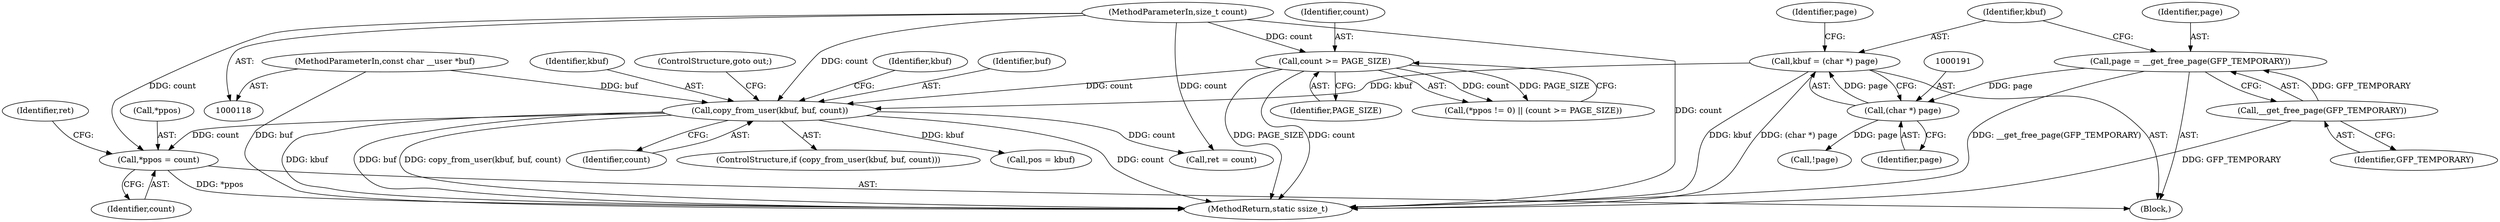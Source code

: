digraph "0_linux_6708075f104c3c9b04b23336bb0366ca30c3931b@pointer" {
"1000501" [label="(Call,*ppos = count)"];
"1000216" [label="(Call,copy_from_user(kbuf, buf, count))"];
"1000188" [label="(Call,kbuf = (char *) page)"];
"1000190" [label="(Call,(char *) page)"];
"1000184" [label="(Call,page = __get_free_page(GFP_TEMPORARY))"];
"1000186" [label="(Call,__get_free_page(GFP_TEMPORARY))"];
"1000120" [label="(MethodParameterIn,const char __user *buf)"];
"1000207" [label="(Call,count >= PAGE_SIZE)"];
"1000121" [label="(MethodParameterIn,size_t count)"];
"1000220" [label="(ControlStructure,goto out;)"];
"1000189" [label="(Identifier,kbuf)"];
"1000195" [label="(Identifier,page)"];
"1000190" [label="(Call,(char *) page)"];
"1000217" [label="(Identifier,kbuf)"];
"1000185" [label="(Identifier,page)"];
"1000501" [label="(Call,*ppos = count)"];
"1000208" [label="(Identifier,count)"];
"1000504" [label="(Identifier,count)"];
"1000506" [label="(Identifier,ret)"];
"1000216" [label="(Call,copy_from_user(kbuf, buf, count))"];
"1000218" [label="(Identifier,buf)"];
"1000120" [label="(MethodParameterIn,const char __user *buf)"];
"1000518" [label="(MethodReturn,static ssize_t)"];
"1000192" [label="(Identifier,page)"];
"1000202" [label="(Call,(*ppos != 0) || (count >= PAGE_SIZE))"];
"1000209" [label="(Identifier,PAGE_SIZE)"];
"1000187" [label="(Identifier,GFP_TEMPORARY)"];
"1000219" [label="(Identifier,count)"];
"1000186" [label="(Call,__get_free_page(GFP_TEMPORARY))"];
"1000207" [label="(Call,count >= PAGE_SIZE)"];
"1000215" [label="(ControlStructure,if (copy_from_user(kbuf, buf, count)))"];
"1000505" [label="(Call,ret = count)"];
"1000121" [label="(MethodParameterIn,size_t count)"];
"1000230" [label="(Call,pos = kbuf)"];
"1000194" [label="(Call,!page)"];
"1000184" [label="(Call,page = __get_free_page(GFP_TEMPORARY))"];
"1000223" [label="(Identifier,kbuf)"];
"1000126" [label="(Block,)"];
"1000502" [label="(Call,*ppos)"];
"1000188" [label="(Call,kbuf = (char *) page)"];
"1000501" -> "1000126"  [label="AST: "];
"1000501" -> "1000504"  [label="CFG: "];
"1000502" -> "1000501"  [label="AST: "];
"1000504" -> "1000501"  [label="AST: "];
"1000506" -> "1000501"  [label="CFG: "];
"1000501" -> "1000518"  [label="DDG: *ppos"];
"1000216" -> "1000501"  [label="DDG: count"];
"1000121" -> "1000501"  [label="DDG: count"];
"1000216" -> "1000215"  [label="AST: "];
"1000216" -> "1000219"  [label="CFG: "];
"1000217" -> "1000216"  [label="AST: "];
"1000218" -> "1000216"  [label="AST: "];
"1000219" -> "1000216"  [label="AST: "];
"1000220" -> "1000216"  [label="CFG: "];
"1000223" -> "1000216"  [label="CFG: "];
"1000216" -> "1000518"  [label="DDG: copy_from_user(kbuf, buf, count)"];
"1000216" -> "1000518"  [label="DDG: count"];
"1000216" -> "1000518"  [label="DDG: kbuf"];
"1000216" -> "1000518"  [label="DDG: buf"];
"1000188" -> "1000216"  [label="DDG: kbuf"];
"1000120" -> "1000216"  [label="DDG: buf"];
"1000207" -> "1000216"  [label="DDG: count"];
"1000121" -> "1000216"  [label="DDG: count"];
"1000216" -> "1000230"  [label="DDG: kbuf"];
"1000216" -> "1000505"  [label="DDG: count"];
"1000188" -> "1000126"  [label="AST: "];
"1000188" -> "1000190"  [label="CFG: "];
"1000189" -> "1000188"  [label="AST: "];
"1000190" -> "1000188"  [label="AST: "];
"1000195" -> "1000188"  [label="CFG: "];
"1000188" -> "1000518"  [label="DDG: (char *) page"];
"1000188" -> "1000518"  [label="DDG: kbuf"];
"1000190" -> "1000188"  [label="DDG: page"];
"1000190" -> "1000192"  [label="CFG: "];
"1000191" -> "1000190"  [label="AST: "];
"1000192" -> "1000190"  [label="AST: "];
"1000184" -> "1000190"  [label="DDG: page"];
"1000190" -> "1000194"  [label="DDG: page"];
"1000184" -> "1000126"  [label="AST: "];
"1000184" -> "1000186"  [label="CFG: "];
"1000185" -> "1000184"  [label="AST: "];
"1000186" -> "1000184"  [label="AST: "];
"1000189" -> "1000184"  [label="CFG: "];
"1000184" -> "1000518"  [label="DDG: __get_free_page(GFP_TEMPORARY)"];
"1000186" -> "1000184"  [label="DDG: GFP_TEMPORARY"];
"1000186" -> "1000187"  [label="CFG: "];
"1000187" -> "1000186"  [label="AST: "];
"1000186" -> "1000518"  [label="DDG: GFP_TEMPORARY"];
"1000120" -> "1000118"  [label="AST: "];
"1000120" -> "1000518"  [label="DDG: buf"];
"1000207" -> "1000202"  [label="AST: "];
"1000207" -> "1000209"  [label="CFG: "];
"1000208" -> "1000207"  [label="AST: "];
"1000209" -> "1000207"  [label="AST: "];
"1000202" -> "1000207"  [label="CFG: "];
"1000207" -> "1000518"  [label="DDG: PAGE_SIZE"];
"1000207" -> "1000518"  [label="DDG: count"];
"1000207" -> "1000202"  [label="DDG: count"];
"1000207" -> "1000202"  [label="DDG: PAGE_SIZE"];
"1000121" -> "1000207"  [label="DDG: count"];
"1000121" -> "1000118"  [label="AST: "];
"1000121" -> "1000518"  [label="DDG: count"];
"1000121" -> "1000505"  [label="DDG: count"];
}
